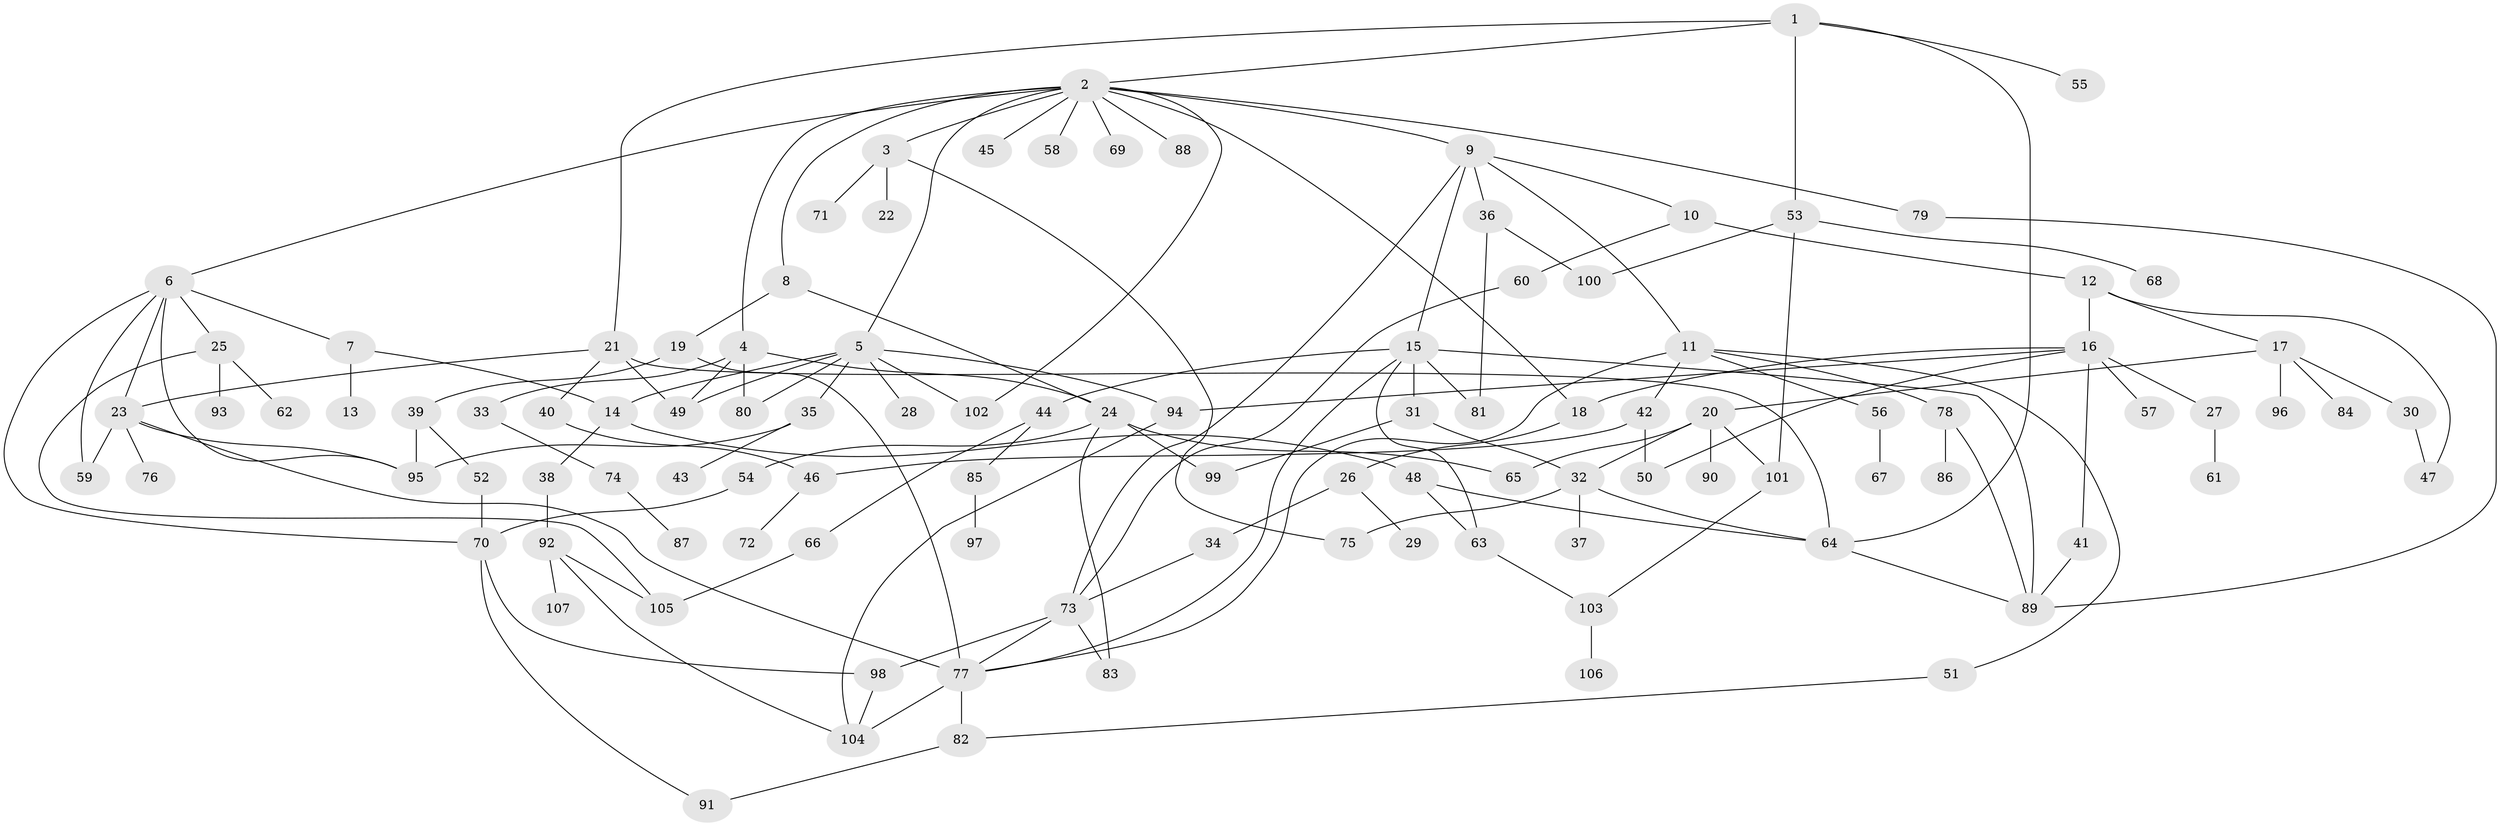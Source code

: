 // Generated by graph-tools (version 1.1) at 2025/25/03/09/25 03:25:27]
// undirected, 107 vertices, 155 edges
graph export_dot {
graph [start="1"]
  node [color=gray90,style=filled];
  1;
  2;
  3;
  4;
  5;
  6;
  7;
  8;
  9;
  10;
  11;
  12;
  13;
  14;
  15;
  16;
  17;
  18;
  19;
  20;
  21;
  22;
  23;
  24;
  25;
  26;
  27;
  28;
  29;
  30;
  31;
  32;
  33;
  34;
  35;
  36;
  37;
  38;
  39;
  40;
  41;
  42;
  43;
  44;
  45;
  46;
  47;
  48;
  49;
  50;
  51;
  52;
  53;
  54;
  55;
  56;
  57;
  58;
  59;
  60;
  61;
  62;
  63;
  64;
  65;
  66;
  67;
  68;
  69;
  70;
  71;
  72;
  73;
  74;
  75;
  76;
  77;
  78;
  79;
  80;
  81;
  82;
  83;
  84;
  85;
  86;
  87;
  88;
  89;
  90;
  91;
  92;
  93;
  94;
  95;
  96;
  97;
  98;
  99;
  100;
  101;
  102;
  103;
  104;
  105;
  106;
  107;
  1 -- 2;
  1 -- 21;
  1 -- 53;
  1 -- 55;
  1 -- 64;
  2 -- 3;
  2 -- 4;
  2 -- 5;
  2 -- 6;
  2 -- 8;
  2 -- 9;
  2 -- 45;
  2 -- 58;
  2 -- 69;
  2 -- 79;
  2 -- 88;
  2 -- 102;
  2 -- 18;
  3 -- 22;
  3 -- 71;
  3 -- 75;
  4 -- 24;
  4 -- 33;
  4 -- 80;
  4 -- 49;
  5 -- 14;
  5 -- 28;
  5 -- 35;
  5 -- 80;
  5 -- 49;
  5 -- 94;
  5 -- 102;
  6 -- 7;
  6 -- 23;
  6 -- 25;
  6 -- 59;
  6 -- 95;
  6 -- 70;
  7 -- 13;
  7 -- 14;
  8 -- 19;
  8 -- 24;
  9 -- 10;
  9 -- 11;
  9 -- 15;
  9 -- 36;
  9 -- 73;
  10 -- 12;
  10 -- 60;
  11 -- 42;
  11 -- 51;
  11 -- 56;
  11 -- 77;
  11 -- 78;
  12 -- 16;
  12 -- 17;
  12 -- 47;
  14 -- 38;
  14 -- 48;
  15 -- 31;
  15 -- 44;
  15 -- 81;
  15 -- 63;
  15 -- 89;
  15 -- 77;
  16 -- 18;
  16 -- 27;
  16 -- 41;
  16 -- 50;
  16 -- 57;
  16 -- 94;
  17 -- 20;
  17 -- 30;
  17 -- 84;
  17 -- 96;
  18 -- 26;
  19 -- 39;
  19 -- 77;
  20 -- 32;
  20 -- 65;
  20 -- 90;
  20 -- 101;
  21 -- 40;
  21 -- 49;
  21 -- 64;
  21 -- 23;
  23 -- 76;
  23 -- 95;
  23 -- 77;
  23 -- 59;
  24 -- 54;
  24 -- 65;
  24 -- 99;
  24 -- 83;
  25 -- 62;
  25 -- 93;
  25 -- 105;
  26 -- 29;
  26 -- 34;
  27 -- 61;
  30 -- 47;
  31 -- 99;
  31 -- 32;
  32 -- 37;
  32 -- 64;
  32 -- 75;
  33 -- 74;
  34 -- 73;
  35 -- 43;
  35 -- 95;
  36 -- 100;
  36 -- 81;
  38 -- 92;
  39 -- 52;
  39 -- 95;
  40 -- 46;
  41 -- 89;
  42 -- 46;
  42 -- 50;
  44 -- 66;
  44 -- 85;
  46 -- 72;
  48 -- 63;
  48 -- 64;
  51 -- 82;
  52 -- 70;
  53 -- 68;
  53 -- 100;
  53 -- 101;
  54 -- 70;
  56 -- 67;
  60 -- 73;
  63 -- 103;
  64 -- 89;
  66 -- 105;
  70 -- 91;
  70 -- 98;
  73 -- 83;
  73 -- 98;
  73 -- 77;
  74 -- 87;
  77 -- 82;
  77 -- 104;
  78 -- 86;
  78 -- 89;
  79 -- 89;
  82 -- 91;
  85 -- 97;
  92 -- 107;
  92 -- 105;
  92 -- 104;
  94 -- 104;
  98 -- 104;
  101 -- 103;
  103 -- 106;
}
